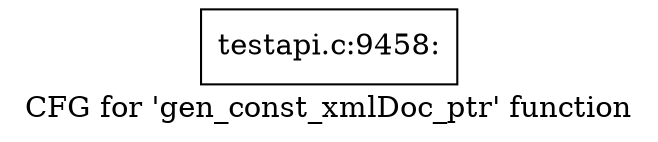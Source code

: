 digraph "CFG for 'gen_const_xmlDoc_ptr' function" {
	label="CFG for 'gen_const_xmlDoc_ptr' function";

	Node0x45ba060 [shape=record,label="{testapi.c:9458:}"];
}
